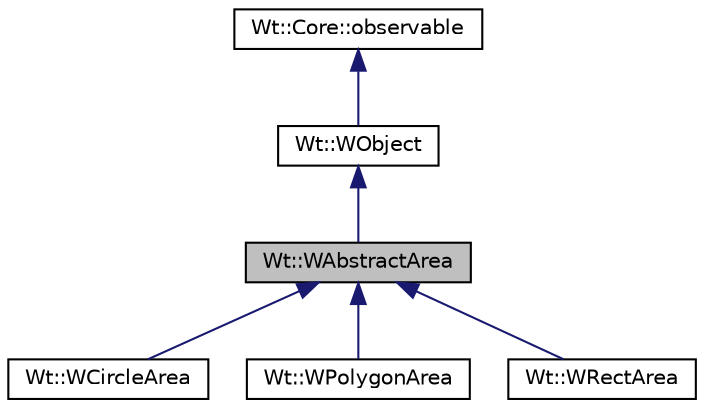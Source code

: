 digraph "Wt::WAbstractArea"
{
 // LATEX_PDF_SIZE
  edge [fontname="Helvetica",fontsize="10",labelfontname="Helvetica",labelfontsize="10"];
  node [fontname="Helvetica",fontsize="10",shape=record];
  Node1 [label="Wt::WAbstractArea",height=0.2,width=0.4,color="black", fillcolor="grey75", style="filled", fontcolor="black",tooltip="Abstract base class for interactive areas in a widget."];
  Node2 -> Node1 [dir="back",color="midnightblue",fontsize="10",style="solid",fontname="Helvetica"];
  Node2 [label="Wt::WObject",height=0.2,width=0.4,color="black", fillcolor="white", style="filled",URL="$classWt_1_1WObject.html",tooltip="A base class for objects that participate in the signal/slot system."];
  Node3 -> Node2 [dir="back",color="midnightblue",fontsize="10",style="solid",fontname="Helvetica"];
  Node3 [label="Wt::Core::observable",height=0.2,width=0.4,color="black", fillcolor="white", style="filled",URL="$classWt_1_1Core_1_1observable.html",tooltip="A base class for objects whose life-time can be tracked."];
  Node1 -> Node4 [dir="back",color="midnightblue",fontsize="10",style="solid",fontname="Helvetica"];
  Node4 [label="Wt::WCircleArea",height=0.2,width=0.4,color="black", fillcolor="white", style="filled",URL="$classWt_1_1WCircleArea.html",tooltip="A interactive area in a widget, specified by a circle."];
  Node1 -> Node5 [dir="back",color="midnightblue",fontsize="10",style="solid",fontname="Helvetica"];
  Node5 [label="Wt::WPolygonArea",height=0.2,width=0.4,color="black", fillcolor="white", style="filled",URL="$classWt_1_1WPolygonArea.html",tooltip="An interactive area in a widget, specified by a polygon."];
  Node1 -> Node6 [dir="back",color="midnightblue",fontsize="10",style="solid",fontname="Helvetica"];
  Node6 [label="Wt::WRectArea",height=0.2,width=0.4,color="black", fillcolor="white", style="filled",URL="$classWt_1_1WRectArea.html",tooltip="A interactive area in a widget, specified by a rectangle."];
}
